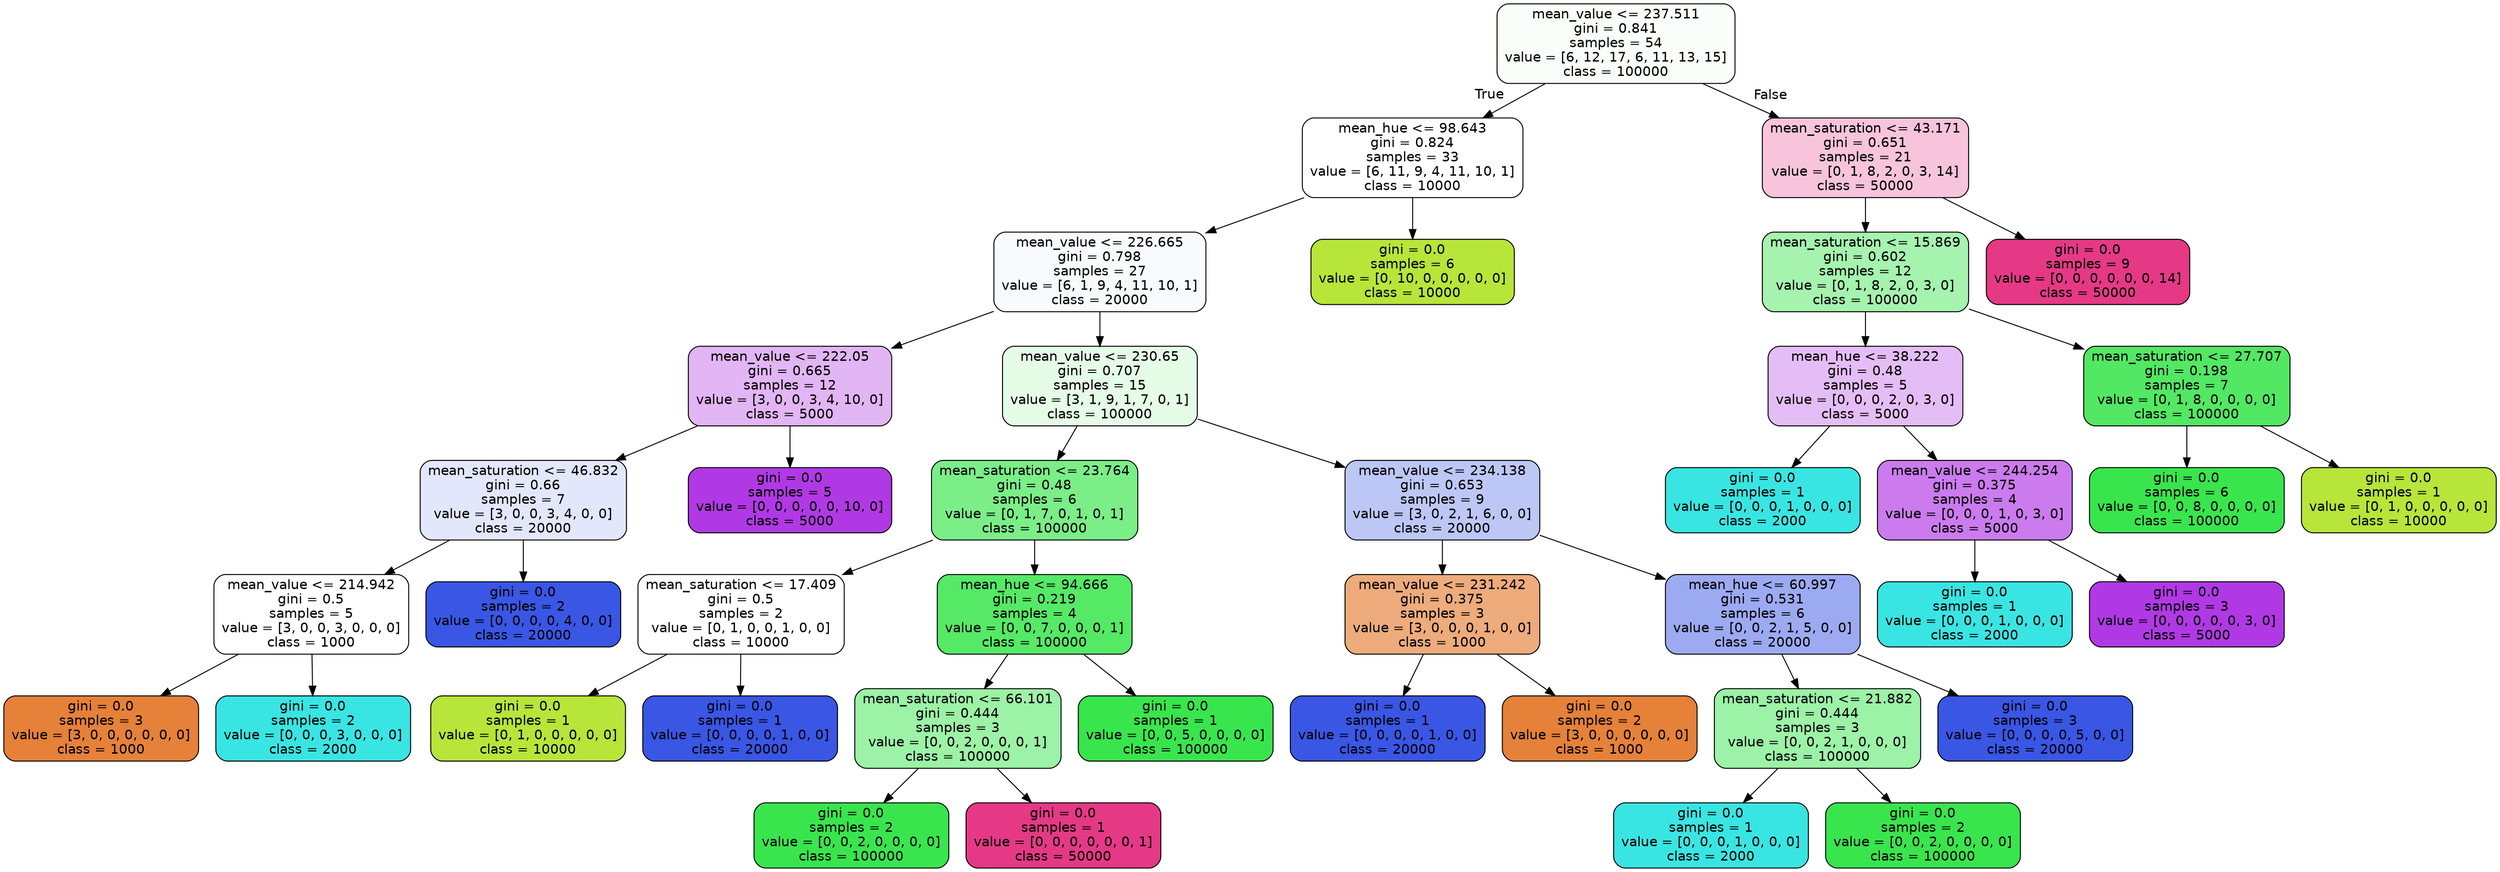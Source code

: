 digraph Tree {
node [shape=box, style="filled, rounded", color="black", fontname="helvetica"] ;
edge [fontname="helvetica"] ;
0 [label="mean_value <= 237.511\ngini = 0.841\nsamples = 54\nvalue = [6, 12, 17, 6, 11, 13, 15]\nclass = 100000", fillcolor="#f9fefa"] ;
1 [label="mean_hue <= 98.643\ngini = 0.824\nsamples = 33\nvalue = [6, 11, 9, 4, 11, 10, 1]\nclass = 10000", fillcolor="#ffffff"] ;
0 -> 1 [labeldistance=2.5, labelangle=45, headlabel="True"] ;
2 [label="mean_value <= 226.665\ngini = 0.798\nsamples = 27\nvalue = [6, 1, 9, 4, 11, 10, 1]\nclass = 20000", fillcolor="#f9fafe"] ;
1 -> 2 ;
3 [label="mean_value <= 222.05\ngini = 0.665\nsamples = 12\nvalue = [3, 0, 0, 3, 4, 10, 0]\nclass = 5000", fillcolor="#e2b5f5"] ;
2 -> 3 ;
4 [label="mean_saturation <= 46.832\ngini = 0.66\nsamples = 7\nvalue = [3, 0, 0, 3, 4, 0, 0]\nclass = 20000", fillcolor="#e3e7fb"] ;
3 -> 4 ;
5 [label="mean_value <= 214.942\ngini = 0.5\nsamples = 5\nvalue = [3, 0, 0, 3, 0, 0, 0]\nclass = 1000", fillcolor="#ffffff"] ;
4 -> 5 ;
6 [label="gini = 0.0\nsamples = 3\nvalue = [3, 0, 0, 0, 0, 0, 0]\nclass = 1000", fillcolor="#e58139"] ;
5 -> 6 ;
7 [label="gini = 0.0\nsamples = 2\nvalue = [0, 0, 0, 3, 0, 0, 0]\nclass = 2000", fillcolor="#39e5e2"] ;
5 -> 7 ;
8 [label="gini = 0.0\nsamples = 2\nvalue = [0, 0, 0, 0, 4, 0, 0]\nclass = 20000", fillcolor="#3956e5"] ;
4 -> 8 ;
9 [label="gini = 0.0\nsamples = 5\nvalue = [0, 0, 0, 0, 0, 10, 0]\nclass = 5000", fillcolor="#b139e5"] ;
3 -> 9 ;
10 [label="mean_value <= 230.65\ngini = 0.707\nsamples = 15\nvalue = [3, 1, 9, 1, 7, 0, 1]\nclass = 100000", fillcolor="#e5fce7"] ;
2 -> 10 ;
11 [label="mean_saturation <= 23.764\ngini = 0.48\nsamples = 6\nvalue = [0, 1, 7, 0, 1, 0, 1]\nclass = 100000", fillcolor="#7bee88"] ;
10 -> 11 ;
12 [label="mean_saturation <= 17.409\ngini = 0.5\nsamples = 2\nvalue = [0, 1, 0, 0, 1, 0, 0]\nclass = 10000", fillcolor="#ffffff"] ;
11 -> 12 ;
13 [label="gini = 0.0\nsamples = 1\nvalue = [0, 1, 0, 0, 0, 0, 0]\nclass = 10000", fillcolor="#b7e539"] ;
12 -> 13 ;
14 [label="gini = 0.0\nsamples = 1\nvalue = [0, 0, 0, 0, 1, 0, 0]\nclass = 20000", fillcolor="#3956e5"] ;
12 -> 14 ;
15 [label="mean_hue <= 94.666\ngini = 0.219\nsamples = 4\nvalue = [0, 0, 7, 0, 0, 0, 1]\nclass = 100000", fillcolor="#55e966"] ;
11 -> 15 ;
16 [label="mean_saturation <= 66.101\ngini = 0.444\nsamples = 3\nvalue = [0, 0, 2, 0, 0, 0, 1]\nclass = 100000", fillcolor="#9cf2a6"] ;
15 -> 16 ;
17 [label="gini = 0.0\nsamples = 2\nvalue = [0, 0, 2, 0, 0, 0, 0]\nclass = 100000", fillcolor="#39e54d"] ;
16 -> 17 ;
18 [label="gini = 0.0\nsamples = 1\nvalue = [0, 0, 0, 0, 0, 0, 1]\nclass = 50000", fillcolor="#e53986"] ;
16 -> 18 ;
19 [label="gini = 0.0\nsamples = 1\nvalue = [0, 0, 5, 0, 0, 0, 0]\nclass = 100000", fillcolor="#39e54d"] ;
15 -> 19 ;
20 [label="mean_value <= 234.138\ngini = 0.653\nsamples = 9\nvalue = [3, 0, 2, 1, 6, 0, 0]\nclass = 20000", fillcolor="#bdc7f6"] ;
10 -> 20 ;
21 [label="mean_value <= 231.242\ngini = 0.375\nsamples = 3\nvalue = [3, 0, 0, 0, 1, 0, 0]\nclass = 1000", fillcolor="#eeab7b"] ;
20 -> 21 ;
22 [label="gini = 0.0\nsamples = 1\nvalue = [0, 0, 0, 0, 1, 0, 0]\nclass = 20000", fillcolor="#3956e5"] ;
21 -> 22 ;
23 [label="gini = 0.0\nsamples = 2\nvalue = [3, 0, 0, 0, 0, 0, 0]\nclass = 1000", fillcolor="#e58139"] ;
21 -> 23 ;
24 [label="mean_hue <= 60.997\ngini = 0.531\nsamples = 6\nvalue = [0, 0, 2, 1, 5, 0, 0]\nclass = 20000", fillcolor="#9caaf2"] ;
20 -> 24 ;
25 [label="mean_saturation <= 21.882\ngini = 0.444\nsamples = 3\nvalue = [0, 0, 2, 1, 0, 0, 0]\nclass = 100000", fillcolor="#9cf2a6"] ;
24 -> 25 ;
26 [label="gini = 0.0\nsamples = 1\nvalue = [0, 0, 0, 1, 0, 0, 0]\nclass = 2000", fillcolor="#39e5e2"] ;
25 -> 26 ;
27 [label="gini = 0.0\nsamples = 2\nvalue = [0, 0, 2, 0, 0, 0, 0]\nclass = 100000", fillcolor="#39e54d"] ;
25 -> 27 ;
28 [label="gini = 0.0\nsamples = 3\nvalue = [0, 0, 0, 0, 5, 0, 0]\nclass = 20000", fillcolor="#3956e5"] ;
24 -> 28 ;
29 [label="gini = 0.0\nsamples = 6\nvalue = [0, 10, 0, 0, 0, 0, 0]\nclass = 10000", fillcolor="#b7e539"] ;
1 -> 29 ;
30 [label="mean_saturation <= 43.171\ngini = 0.651\nsamples = 21\nvalue = [0, 1, 8, 2, 0, 3, 14]\nclass = 50000", fillcolor="#f7c4db"] ;
0 -> 30 [labeldistance=2.5, labelangle=-45, headlabel="False"] ;
31 [label="mean_saturation <= 15.869\ngini = 0.602\nsamples = 12\nvalue = [0, 1, 8, 2, 0, 3, 0]\nclass = 100000", fillcolor="#a5f3ae"] ;
30 -> 31 ;
32 [label="mean_hue <= 38.222\ngini = 0.48\nsamples = 5\nvalue = [0, 0, 0, 2, 0, 3, 0]\nclass = 5000", fillcolor="#e5bdf6"] ;
31 -> 32 ;
33 [label="gini = 0.0\nsamples = 1\nvalue = [0, 0, 0, 1, 0, 0, 0]\nclass = 2000", fillcolor="#39e5e2"] ;
32 -> 33 ;
34 [label="mean_value <= 244.254\ngini = 0.375\nsamples = 4\nvalue = [0, 0, 0, 1, 0, 3, 0]\nclass = 5000", fillcolor="#cb7bee"] ;
32 -> 34 ;
35 [label="gini = 0.0\nsamples = 1\nvalue = [0, 0, 0, 1, 0, 0, 0]\nclass = 2000", fillcolor="#39e5e2"] ;
34 -> 35 ;
36 [label="gini = 0.0\nsamples = 3\nvalue = [0, 0, 0, 0, 0, 3, 0]\nclass = 5000", fillcolor="#b139e5"] ;
34 -> 36 ;
37 [label="mean_saturation <= 27.707\ngini = 0.198\nsamples = 7\nvalue = [0, 1, 8, 0, 0, 0, 0]\nclass = 100000", fillcolor="#52e863"] ;
31 -> 37 ;
38 [label="gini = 0.0\nsamples = 6\nvalue = [0, 0, 8, 0, 0, 0, 0]\nclass = 100000", fillcolor="#39e54d"] ;
37 -> 38 ;
39 [label="gini = 0.0\nsamples = 1\nvalue = [0, 1, 0, 0, 0, 0, 0]\nclass = 10000", fillcolor="#b7e539"] ;
37 -> 39 ;
40 [label="gini = 0.0\nsamples = 9\nvalue = [0, 0, 0, 0, 0, 0, 14]\nclass = 50000", fillcolor="#e53986"] ;
30 -> 40 ;
}
